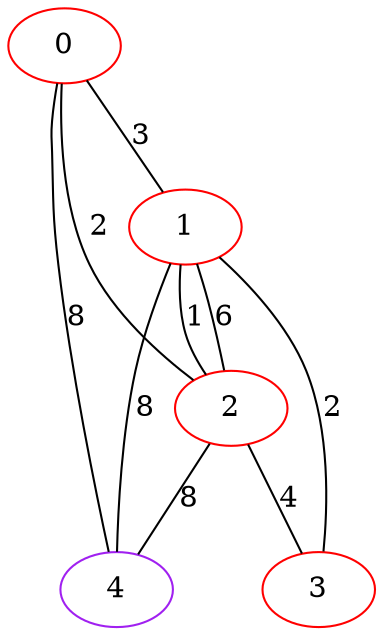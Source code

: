 graph "" {
0 [color=red, weight=1];
1 [color=red, weight=1];
2 [color=red, weight=1];
3 [color=red, weight=1];
4 [color=purple, weight=4];
0 -- 1  [key=0, label=3];
0 -- 2  [key=0, label=2];
0 -- 4  [key=0, label=8];
1 -- 2  [key=0, label=6];
1 -- 2  [key=1, label=1];
1 -- 3  [key=0, label=2];
1 -- 4  [key=0, label=8];
2 -- 3  [key=0, label=4];
2 -- 4  [key=0, label=8];
}
